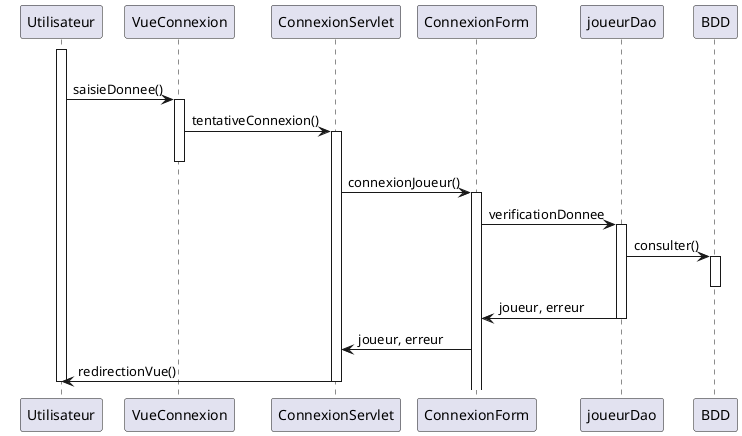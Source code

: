 @startuml
 activate Utilisateur
            loop tant que utilisateur non correct
            Utilisateur -> VueConnexion :saisieDonnee()
            activate VueConnexion
            VueConnexion -> ConnexionServlet :tentativeConnexion()
            activate ConnexionServlet
            deactivate VueConnexion   
            ConnexionServlet -> ConnexionForm : connexionJoueur()
            activate ConnexionForm
            ConnexionForm -> joueurDao : verificationDonnee
            activate joueurDao
            joueurDao -> BDD : consulter()
            activate BDD
            deactivate BDD
            joueurDao -> ConnexionForm : joueur, erreur
            deactivate joueurDao
            ConnexionForm -> ConnexionServlet : joueur, erreur
            ConnexionServlet -> Utilisateur : redirectionVue()
            deactivate ConnexionServlet
  deactivate Utilisateur
@enduml
